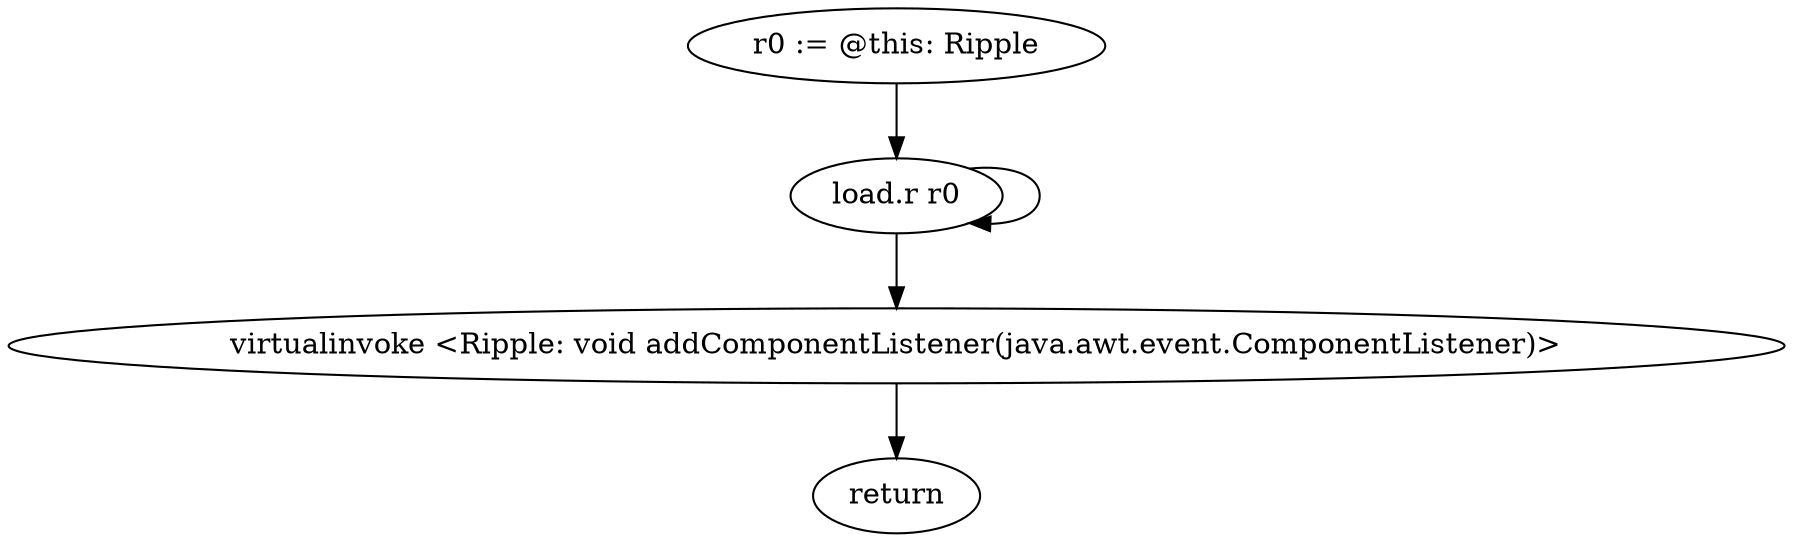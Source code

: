digraph "" {
    "r0 := @this: Ripple"
    "load.r r0"
    "r0 := @this: Ripple"->"load.r r0";
    "load.r r0"->"load.r r0";
    "virtualinvoke <Ripple: void addComponentListener(java.awt.event.ComponentListener)>"
    "load.r r0"->"virtualinvoke <Ripple: void addComponentListener(java.awt.event.ComponentListener)>";
    "return"
    "virtualinvoke <Ripple: void addComponentListener(java.awt.event.ComponentListener)>"->"return";
}
